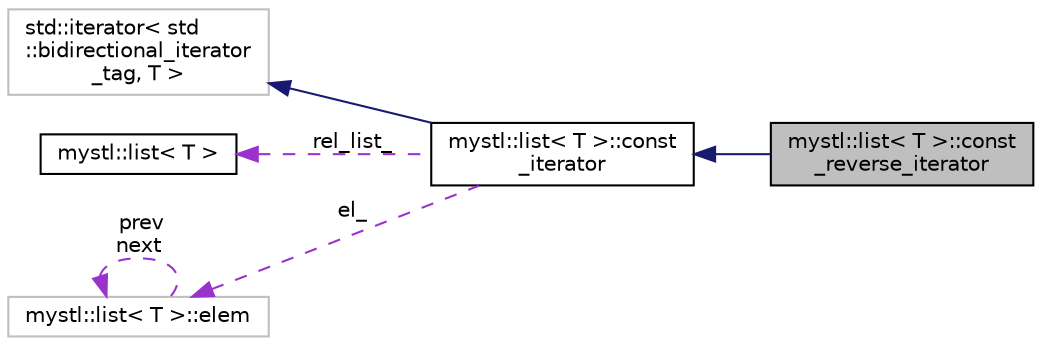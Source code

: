digraph "mystl::list&lt; T &gt;::const_reverse_iterator"
{
  edge [fontname="Helvetica",fontsize="10",labelfontname="Helvetica",labelfontsize="10"];
  node [fontname="Helvetica",fontsize="10",shape=record];
  rankdir="LR";
  Node3 [label="mystl::list\< T \>::const\l_reverse_iterator",height=0.2,width=0.4,color="black", fillcolor="grey75", style="filled", fontcolor="black"];
  Node4 -> Node3 [dir="back",color="midnightblue",fontsize="10",style="solid",fontname="Helvetica"];
  Node4 [label="mystl::list\< T \>::const\l_iterator",height=0.2,width=0.4,color="black", fillcolor="white", style="filled",URL="$classmystl_1_1list_1_1const__iterator.html"];
  Node5 -> Node4 [dir="back",color="midnightblue",fontsize="10",style="solid",fontname="Helvetica"];
  Node5 [label="std::iterator\< std\l::bidirectional_iterator\l_tag, T \>",height=0.2,width=0.4,color="grey75", fillcolor="white", style="filled"];
  Node6 -> Node4 [dir="back",color="darkorchid3",fontsize="10",style="dashed",label=" rel_list_" ,fontname="Helvetica"];
  Node6 [label="mystl::list\< T \>",height=0.2,width=0.4,color="black", fillcolor="white", style="filled",URL="$classmystl_1_1list.html"];
  Node7 -> Node4 [dir="back",color="darkorchid3",fontsize="10",style="dashed",label=" el_" ,fontname="Helvetica"];
  Node7 [label="mystl::list\< T \>::elem",height=0.2,width=0.4,color="grey75", fillcolor="white", style="filled"];
  Node7 -> Node7 [dir="back",color="darkorchid3",fontsize="10",style="dashed",label=" prev\nnext" ,fontname="Helvetica"];
}
